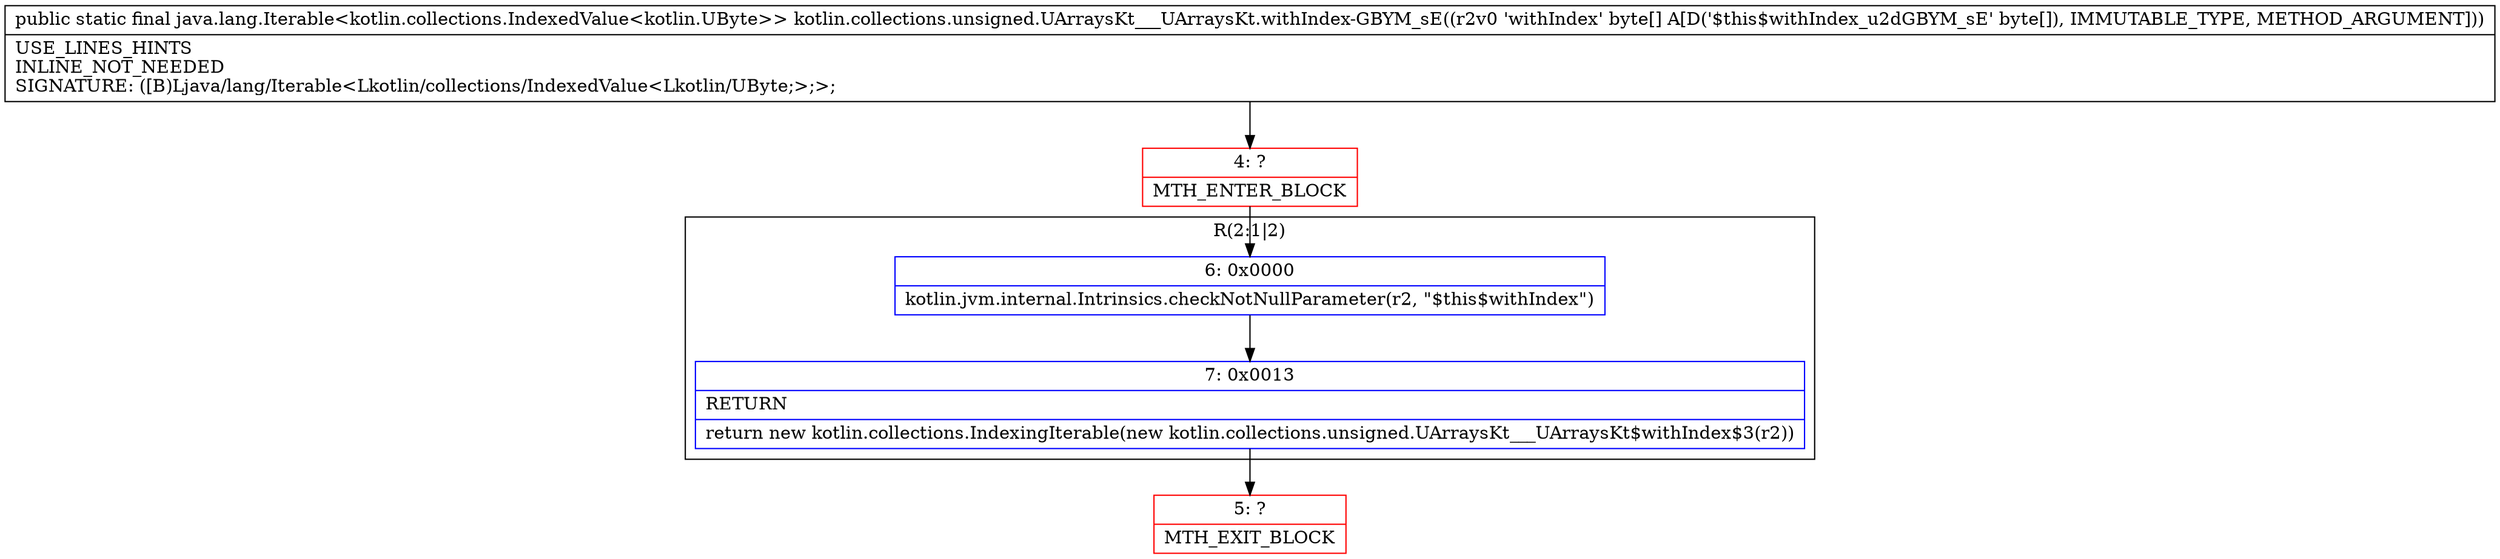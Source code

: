 digraph "CFG forkotlin.collections.unsigned.UArraysKt___UArraysKt.withIndex\-GBYM_sE([B)Ljava\/lang\/Iterable;" {
subgraph cluster_Region_774880877 {
label = "R(2:1|2)";
node [shape=record,color=blue];
Node_6 [shape=record,label="{6\:\ 0x0000|kotlin.jvm.internal.Intrinsics.checkNotNullParameter(r2, \"$this$withIndex\")\l}"];
Node_7 [shape=record,label="{7\:\ 0x0013|RETURN\l|return new kotlin.collections.IndexingIterable(new kotlin.collections.unsigned.UArraysKt___UArraysKt$withIndex$3(r2))\l}"];
}
Node_4 [shape=record,color=red,label="{4\:\ ?|MTH_ENTER_BLOCK\l}"];
Node_5 [shape=record,color=red,label="{5\:\ ?|MTH_EXIT_BLOCK\l}"];
MethodNode[shape=record,label="{public static final java.lang.Iterable\<kotlin.collections.IndexedValue\<kotlin.UByte\>\> kotlin.collections.unsigned.UArraysKt___UArraysKt.withIndex\-GBYM_sE((r2v0 'withIndex' byte[] A[D('$this$withIndex_u2dGBYM_sE' byte[]), IMMUTABLE_TYPE, METHOD_ARGUMENT]))  | USE_LINES_HINTS\lINLINE_NOT_NEEDED\lSIGNATURE: ([B)Ljava\/lang\/Iterable\<Lkotlin\/collections\/IndexedValue\<Lkotlin\/UByte;\>;\>;\l}"];
MethodNode -> Node_4;Node_6 -> Node_7;
Node_7 -> Node_5;
Node_4 -> Node_6;
}

